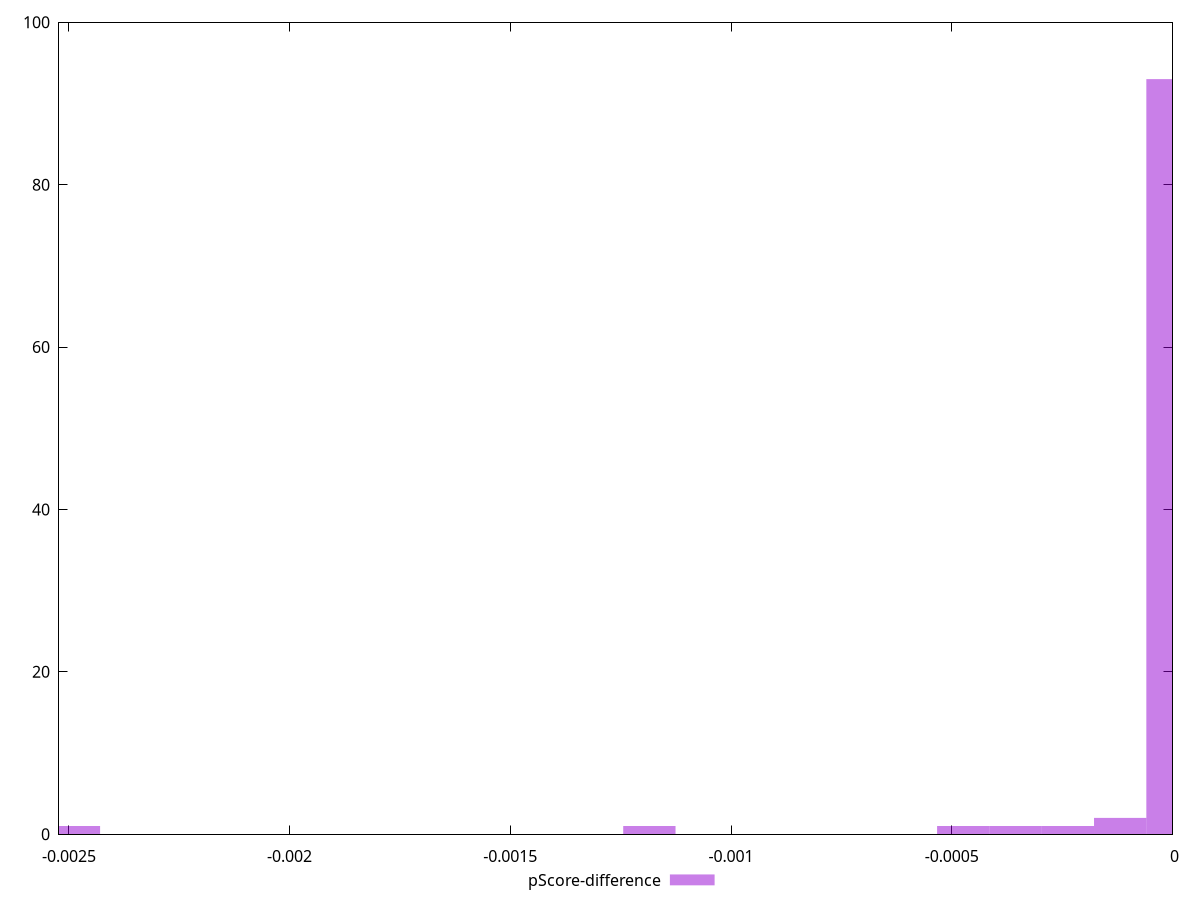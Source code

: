 reset

$pScoreDifference <<EOF
0 93
-0.00047400866413866804 1
-0.00011850216603466701 2
-0.0024885454867280073 1
-0.0011850216603466702 1
-0.00023700433206933402 1
-0.00035550649810400103 1
EOF

set key outside below
set boxwidth 0.00011850216603466701
set xrange [-0.0025223688911315545:-5.218048215738236e-15]
set yrange [0:100]
set trange [0:100]
set style fill transparent solid 0.5 noborder
set terminal svg size 640, 490 enhanced background rgb 'white'
set output "report_00019_2021-02-10T18-14-37.922Z//total-blocking-time/samples/pages+cached+noadtech/pScore-difference/histogram.svg"

plot $pScoreDifference title "pScore-difference" with boxes

reset

